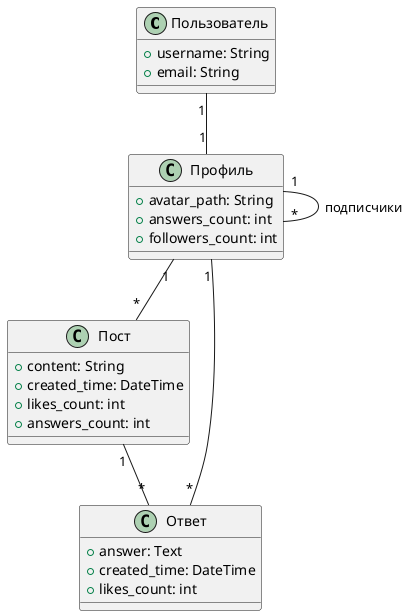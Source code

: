 
@startuml
class Пользователь {
    +username: String
    +email: String
}

class Профиль {
    +avatar_path: String
    +answers_count: int
    +followers_count: int
}

class Пост {
    +content: String
    +created_time: DateTime
    +likes_count: int
    +answers_count: int
}

class Ответ {
    +answer: Text
    +created_time: DateTime
    +likes_count: int
}

Пользователь "1" -- "1" Профиль
Профиль "1" -- "*" Пост
Профиль "1" -- "*" Ответ
Профиль "1" -- "*" Профиль : подписчики
Пост "1" -- "*" Ответ
@enduml
